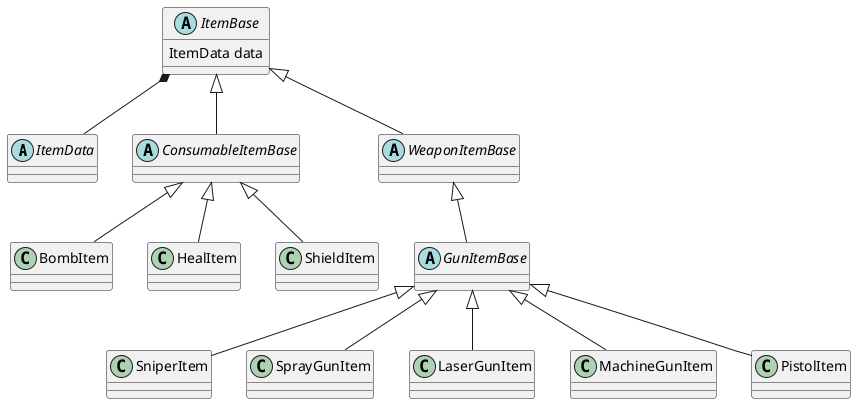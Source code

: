 @startuml Item

abstract class ItemData
{

}

abstract class ItemBase
{
    ItemData data
}

abstract class ConsumableItemBase
{

}

abstract class WeaponItemBase
{

}

abstract class GunItemBase
{

}

class BombItem
{

}

class HealItem
{

}

class ShieldItem
{

}

class SniperItem
{

}

class SprayGunItem
{

}

class LaserGunItem
{

}

class MachineGunItem
{

}

class PistolItem
{

}
ItemBase <|-- ConsumableItemBase
ItemBase <|-- WeaponItemBase

ItemBase *-- ItemData

ConsumableItemBase <|-- BombItem
ConsumableItemBase <|-- HealItem
ConsumableItemBase <|-- ShieldItem

WeaponItemBase <|-- GunItemBase

GunItemBase <|-- PistolItem
GunItemBase <|-- SniperItem
GunItemBase <|-- MachineGunItem
GunItemBase <|-- SprayGunItem
GunItemBase <|-- LaserGunItem

@enduml